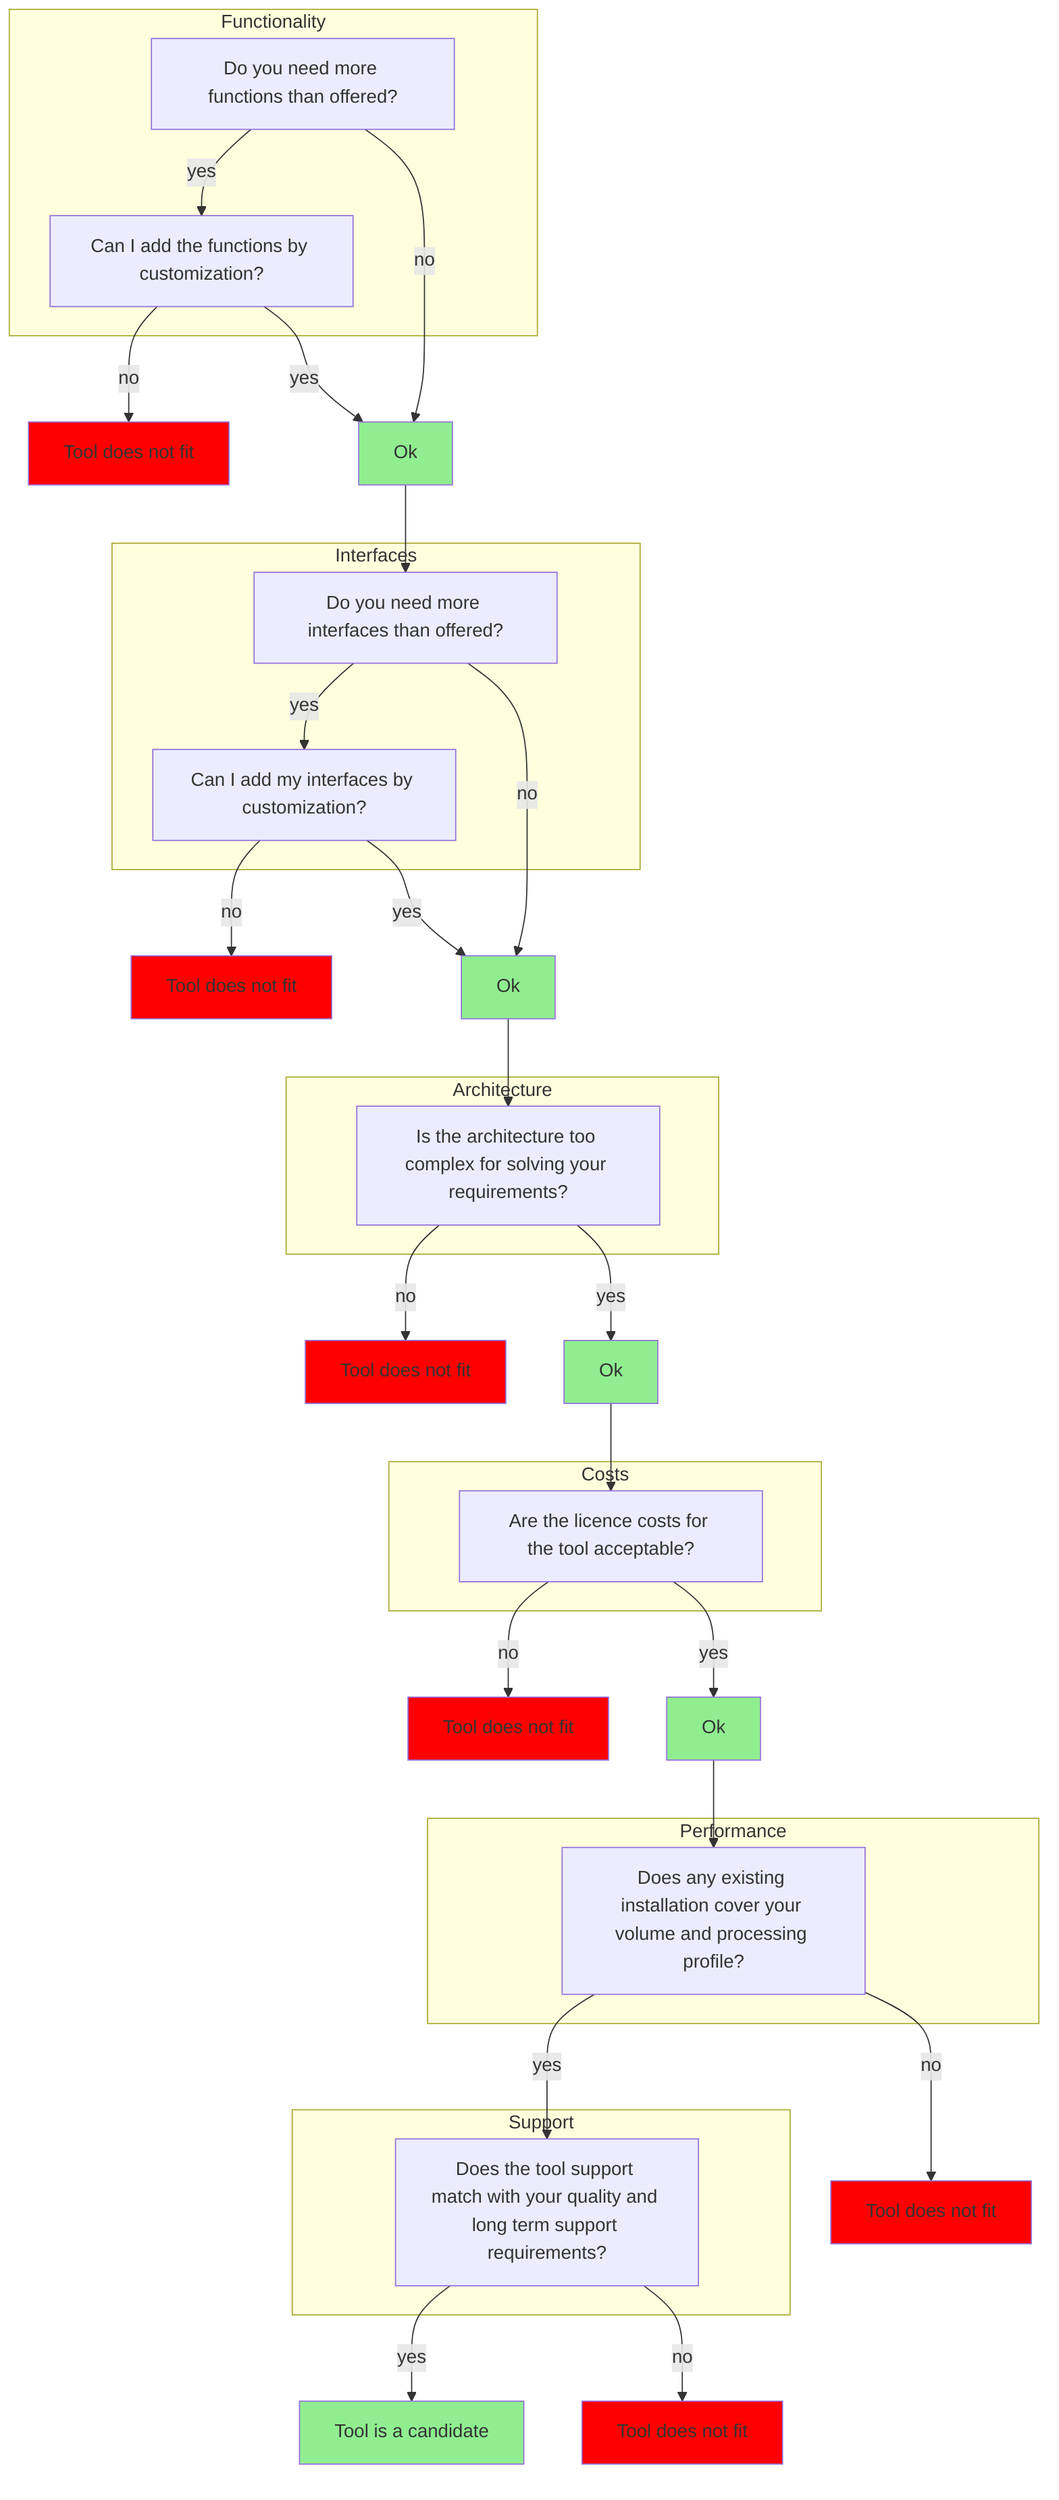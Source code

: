 graph TB
subgraph Functionality
FuncGap[Do you need more functions than offered?]
FuncCust[Can I add the functions by customization?]
end
FuncNo[Tool does not fit]
style FuncNo fill:red
FuncGap-->|no| FuncOk
FuncGap-->|yes| FuncCust
FuncCust-->|yes| FuncOk
FuncCust-->|no| FuncNo
FuncOk[Ok] --> IfGap
style FuncOk fill:lightgreen

subgraph Interfaces
IfGap[Do you need more interfaces than offered?]
IfCust[Can I add my interfaces by customization?]
end
IfNo[Tool does not fit]
style IfNo fill:red
IfGap -->|yes| IfCust
IfGap-->|no| IfOk
IfCust -->|yes| IfOk
IfCust -->|no| IfNo
IfOk[Ok] --> Arch
style IfOk fill:lightgreen

subgraph Architecture
Arch[Is the architecture too complex for solving your requirements?]
end
ArchNo[Tool does not fit]
style ArchNo fill:red
Arch -->|yes| ArchOk
Arch -->|no| ArchNo
ArchOk[Ok] --> CostGap
style ArchOk fill:lightgreen

subgraph Costs
CostGap[Are the licence costs for the tool acceptable?]
end
CostNo[Tool does not fit]
style CostNo fill:red
CostGap-->|yes| CostOk
CostGap-->|no| CostNo
CostOk[Ok] --> PerfGap
style CostOk fill:lightgreen

subgraph Performance
PerfGap[Does any existing installation cover your volume and processing profile?]
end
PerfNo[Tool does not fit]
style PerfNo fill:red
PerfGap-->|yes| SupGap
PerfGap-->|no| PerfNo

subgraph Support
SupGap[Does the tool support match with your quality and long term support requirements?]
end
SupNo[Tool does not fit]
style SupNo fill:red
Candidate[Tool is a candidate]
style Candidate fill:lightgreen
SupGap-->|yes| Candidate
SupGap-->|no| SupNo